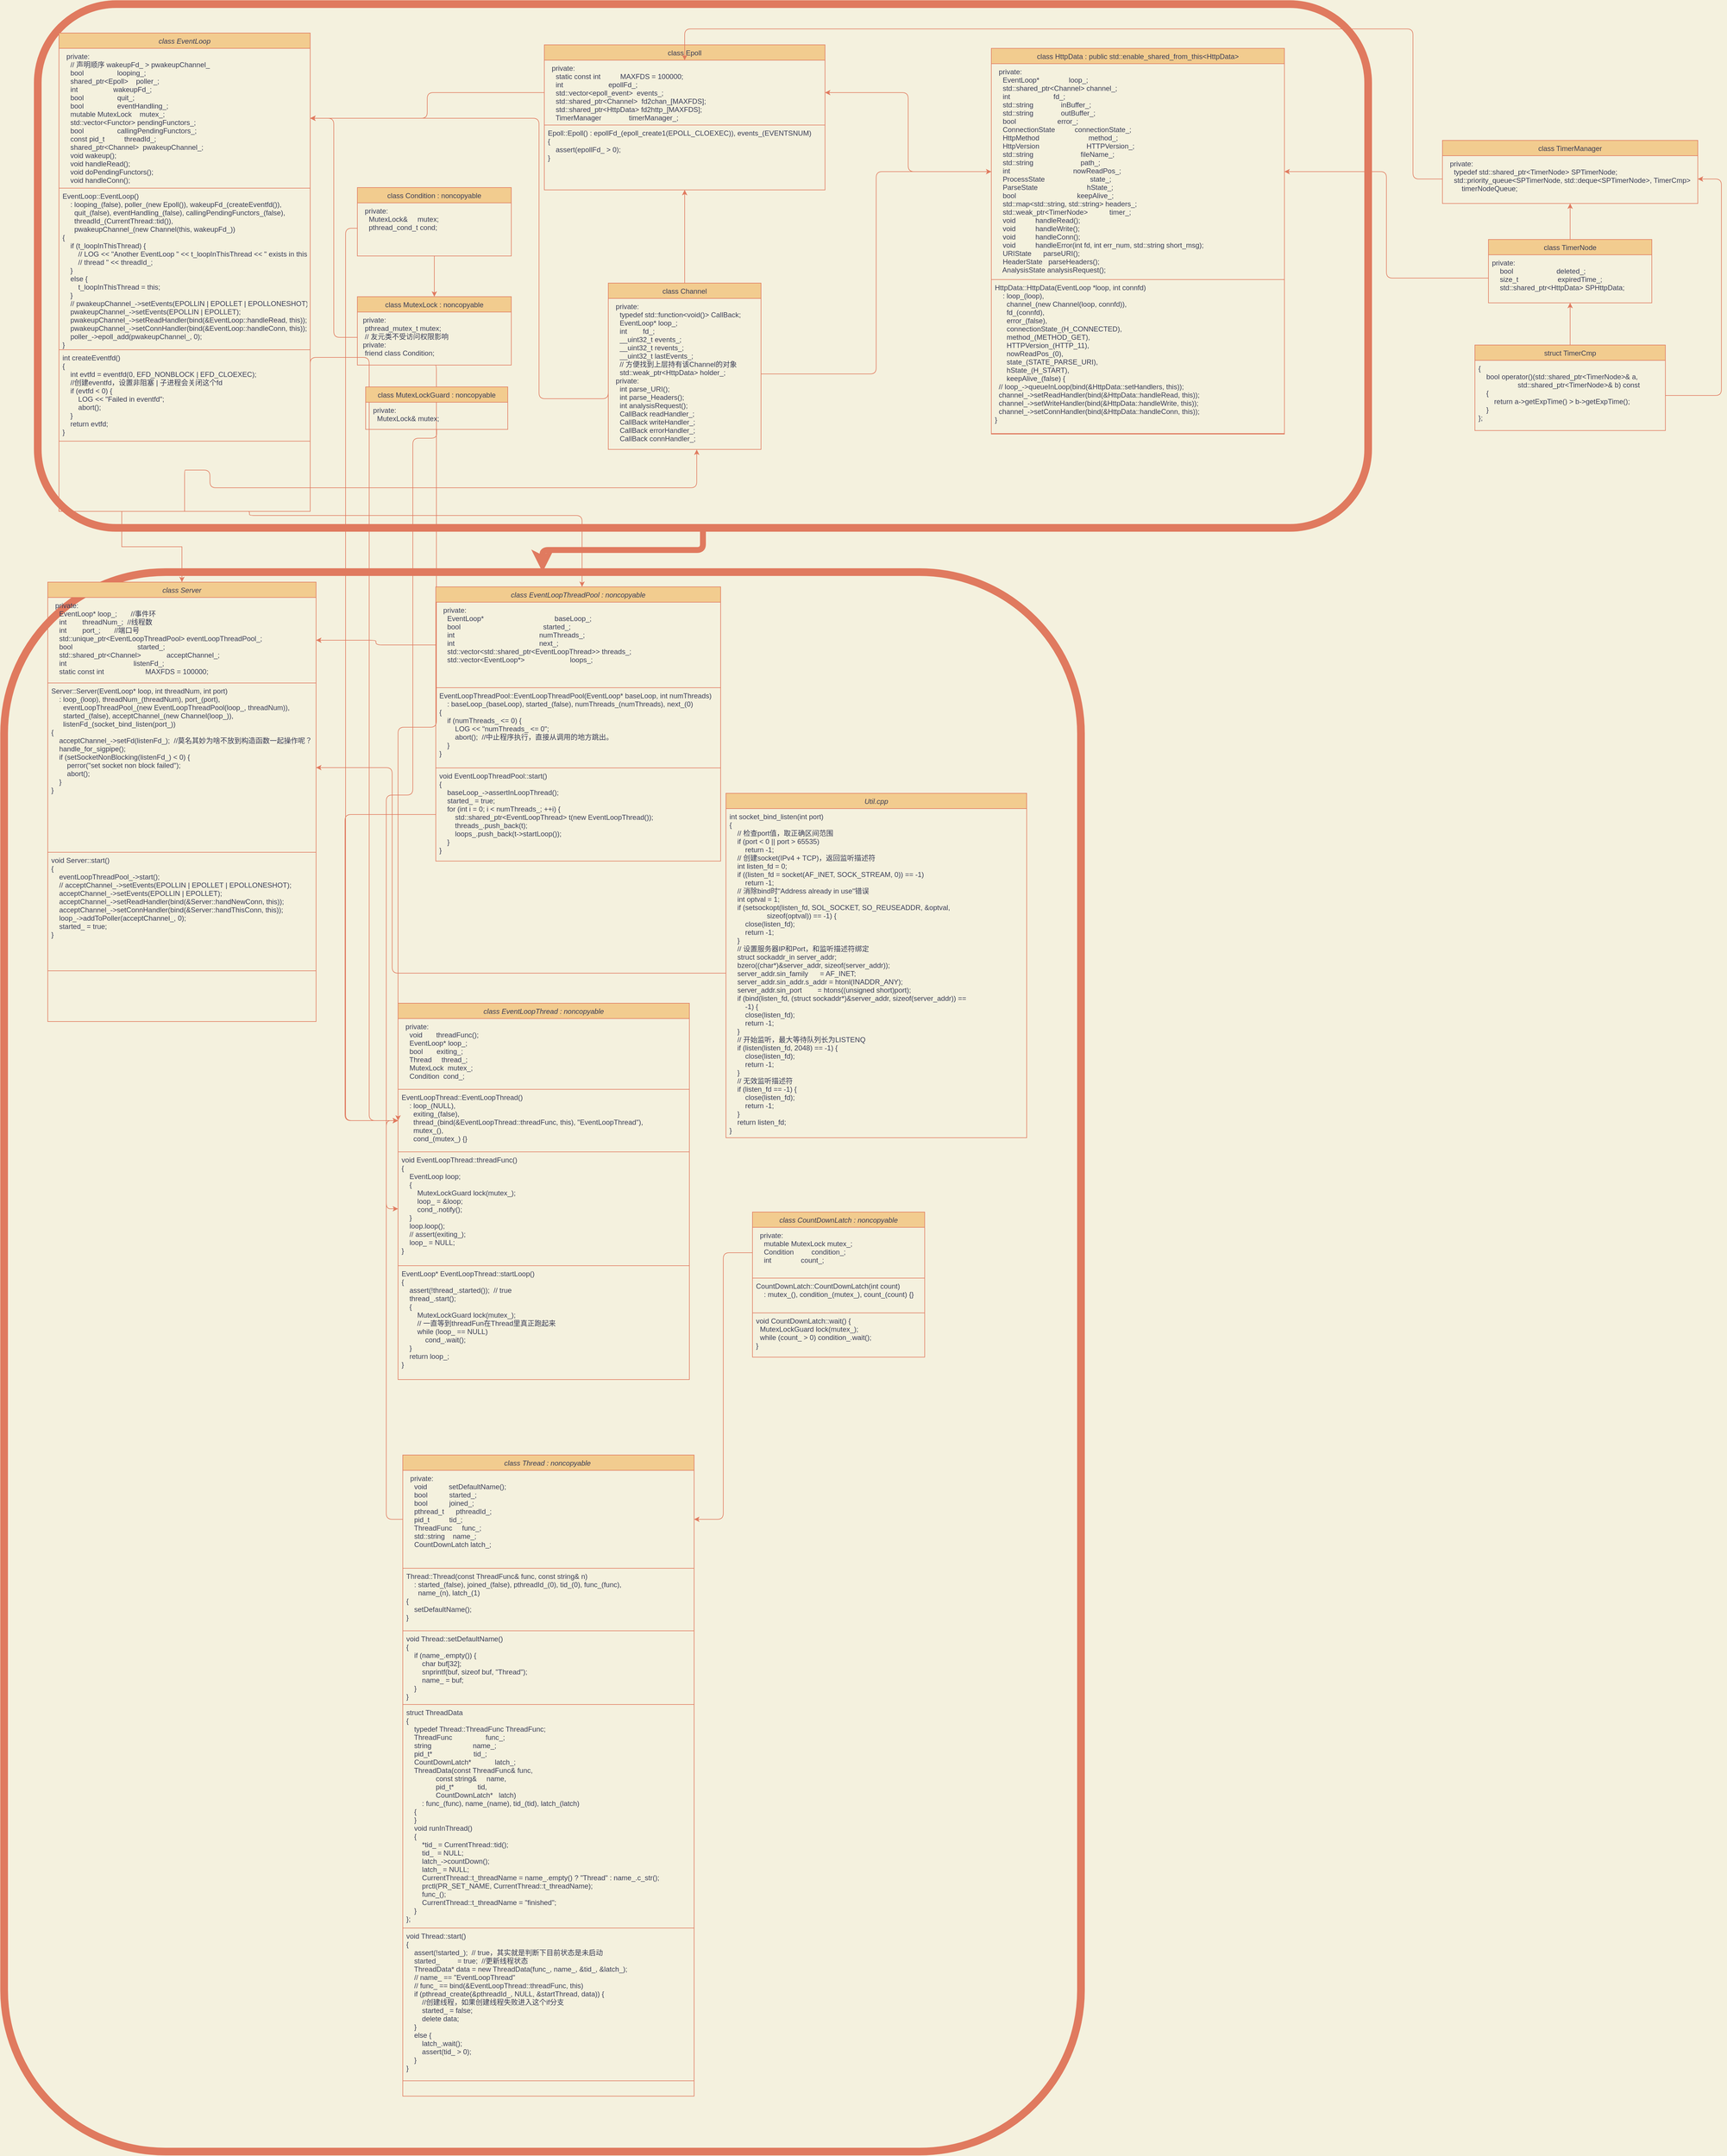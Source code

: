 <mxfile version="17.0.0" type="github">
  <diagram id="C5RBs43oDa-KdzZeNtuy" name="Page-1">
    <mxGraphModel dx="3182" dy="2191" grid="0" gridSize="10" guides="1" tooltips="1" connect="1" arrows="1" fold="1" page="1" pageScale="1" pageWidth="827" pageHeight="1169" background="#F4F1DE" math="0" shadow="0">
      <root>
        <mxCell id="WIyWlLk6GJQsqaUBKTNV-0" />
        <mxCell id="WIyWlLk6GJQsqaUBKTNV-1" parent="WIyWlLk6GJQsqaUBKTNV-0" />
        <mxCell id="KjH-scwqGW-Tt5N11Xai-14" value="" style="rounded=1;whiteSpace=wrap;html=1;sketch=0;fontColor=#393C56;strokeColor=#E07A5F;fillColor=none;strokeWidth=13;" vertex="1" parent="WIyWlLk6GJQsqaUBKTNV-1">
          <mxGeometry x="24" y="-49" width="2256" height="888" as="geometry" />
        </mxCell>
        <mxCell id="KjH-scwqGW-Tt5N11Xai-15" value="" style="rounded=1;whiteSpace=wrap;html=1;sketch=0;fontColor=#393C56;strokeColor=#E07A5F;fillColor=none;strokeWidth=13;" vertex="1" parent="WIyWlLk6GJQsqaUBKTNV-1">
          <mxGeometry x="-33" y="914" width="1826" height="2678" as="geometry" />
        </mxCell>
        <mxCell id="Uscz21SQ1si1RZ5pgYw--30" style="edgeStyle=orthogonalEdgeStyle;curved=0;rounded=1;sketch=0;jumpStyle=none;orthogonalLoop=1;jettySize=auto;html=1;exitX=0.5;exitY=1;exitDx=0;exitDy=0;entryX=0.579;entryY=1.001;entryDx=0;entryDy=0;entryPerimeter=0;fontColor=#393C56;endArrow=classic;endFill=1;sourcePerimeterSpacing=15;strokeColor=#E07A5F;fillColor=#F2CC8F;labelBackgroundColor=#F4F1DE;" parent="WIyWlLk6GJQsqaUBKTNV-1" source="zkfFHV4jXpPFQw0GAbJ--0" target="Uscz21SQ1si1RZ5pgYw--4" edge="1">
          <mxGeometry relative="1" as="geometry">
            <Array as="points">
              <mxPoint x="275" y="741" />
              <mxPoint x="316" y="741" />
              <mxPoint x="316" y="771" />
              <mxPoint x="1059" y="771" />
            </Array>
          </mxGeometry>
        </mxCell>
        <mxCell id="KjH-scwqGW-Tt5N11Xai-4" style="edgeStyle=orthogonalEdgeStyle;rounded=0;orthogonalLoop=1;jettySize=auto;html=1;exitX=0.25;exitY=1;exitDx=0;exitDy=0;labelBackgroundColor=#F4F1DE;strokeColor=#E07A5F;fontColor=#393C56;" edge="1" parent="WIyWlLk6GJQsqaUBKTNV-1" source="zkfFHV4jXpPFQw0GAbJ--0" target="KjH-scwqGW-Tt5N11Xai-0">
          <mxGeometry relative="1" as="geometry" />
        </mxCell>
        <mxCell id="KjH-scwqGW-Tt5N11Xai-8" style="edgeStyle=orthogonalEdgeStyle;curved=0;rounded=1;sketch=0;orthogonalLoop=1;jettySize=auto;html=1;exitX=0.75;exitY=1;exitDx=0;exitDy=0;fontColor=#393C56;strokeColor=#E07A5F;fillColor=#F2CC8F;labelBackgroundColor=#F4F1DE;" edge="1" parent="WIyWlLk6GJQsqaUBKTNV-1" source="zkfFHV4jXpPFQw0GAbJ--0" target="KjH-scwqGW-Tt5N11Xai-5">
          <mxGeometry relative="1" as="geometry">
            <Array as="points">
              <mxPoint x="383" y="818" />
              <mxPoint x="947" y="818" />
            </Array>
          </mxGeometry>
        </mxCell>
        <mxCell id="KjH-scwqGW-Tt5N11Xai-29" style="edgeStyle=orthogonalEdgeStyle;curved=0;rounded=1;sketch=0;orthogonalLoop=1;jettySize=auto;html=1;exitX=1;exitY=1;exitDx=0;exitDy=0;fontColor=#393C56;strokeColor=#E07A5F;strokeWidth=1;fillColor=#F2CC8F;labelBackgroundColor=#F4F1DE;" edge="1" parent="WIyWlLk6GJQsqaUBKTNV-1" source="zkfFHV4jXpPFQw0GAbJ--0" target="KjH-scwqGW-Tt5N11Xai-23">
          <mxGeometry relative="1" as="geometry">
            <Array as="points">
              <mxPoint x="586" y="550" />
              <mxPoint x="586" y="1844" />
            </Array>
          </mxGeometry>
        </mxCell>
        <mxCell id="zkfFHV4jXpPFQw0GAbJ--0" value="class EventLoop" style="swimlane;fontStyle=2;align=center;verticalAlign=top;childLayout=stackLayout;horizontal=1;startSize=26;horizontalStack=0;resizeParent=1;resizeLast=0;collapsible=1;marginBottom=0;rounded=0;shadow=0;strokeWidth=1;fillColor=#F2CC8F;strokeColor=#E07A5F;fontColor=#393C56;" parent="WIyWlLk6GJQsqaUBKTNV-1" vertex="1">
          <mxGeometry x="60" width="426" height="811" as="geometry">
            <mxRectangle x="230" y="140" width="160" height="26" as="alternateBounds" />
          </mxGeometry>
        </mxCell>
        <mxCell id="zkfFHV4jXpPFQw0GAbJ--1" value="  private:&#xa;    // 声明顺序 wakeupFd_ &gt; pwakeupChannel_&#xa;    bool                 looping_;&#xa;    shared_ptr&lt;Epoll&gt;    poller_;&#xa;    int                  wakeupFd_;&#xa;    bool                 quit_;&#xa;    bool                 eventHandling_;&#xa;    mutable MutexLock    mutex_;&#xa;    std::vector&lt;Functor&gt; pendingFunctors_;&#xa;    bool                 callingPendingFunctors_;&#xa;    const pid_t          threadId_;&#xa;    shared_ptr&lt;Channel&gt;  pwakeupChannel_;&#xa;    void wakeup();&#xa;    void handleRead();&#xa;    void doPendingFunctors();&#xa;    void handleConn();" style="text;align=left;verticalAlign=top;spacingLeft=4;spacingRight=4;overflow=hidden;rotatable=0;points=[[0,0.5],[1,0.5]];portConstraint=eastwest;fontColor=#393C56;strokeColor=none;" parent="zkfFHV4jXpPFQw0GAbJ--0" vertex="1">
          <mxGeometry y="26" width="426" height="237" as="geometry" />
        </mxCell>
        <mxCell id="Uscz21SQ1si1RZ5pgYw--31" value="EventLoop::EventLoop()&#xa;    : looping_(false), poller_(new Epoll()), wakeupFd_(createEventfd()),&#xa;      quit_(false), eventHandling_(false), callingPendingFunctors_(false),&#xa;      threadId_(CurrentThread::tid()),&#xa;      pwakeupChannel_(new Channel(this, wakeupFd_))&#xa;{&#xa;    if (t_loopInThisThread) {&#xa;        // LOG &lt;&lt; &quot;Another EventLoop &quot; &lt;&lt; t_loopInThisThread &lt;&lt; &quot; exists in this&#xa;        // thread &quot; &lt;&lt; threadId_;&#xa;    }&#xa;    else {&#xa;        t_loopInThisThread = this;&#xa;    }&#xa;    // pwakeupChannel_-&gt;setEvents(EPOLLIN | EPOLLET | EPOLLONESHOT);&#xa;    pwakeupChannel_-&gt;setEvents(EPOLLIN | EPOLLET);&#xa;    pwakeupChannel_-&gt;setReadHandler(bind(&amp;EventLoop::handleRead, this));&#xa;    pwakeupChannel_-&gt;setConnHandler(bind(&amp;EventLoop::handleConn, this));&#xa;    poller_-&gt;epoll_add(pwakeupChannel_, 0);&#xa;}" style="text;align=left;verticalAlign=top;spacingLeft=4;spacingRight=4;overflow=hidden;rotatable=0;points=[[0,0.5],[1,0.5]];portConstraint=eastwest;fontColor=#393C56;strokeColor=#E07A5F;" parent="zkfFHV4jXpPFQw0GAbJ--0" vertex="1">
          <mxGeometry y="263" width="426" height="274" as="geometry" />
        </mxCell>
        <mxCell id="KjH-scwqGW-Tt5N11Xai-55" value="int createEventfd()&#xa;{&#xa;    int evtfd = eventfd(0, EFD_NONBLOCK | EFD_CLOEXEC);&#xa;    //创建eventfd，设置非阻塞 | 子进程会关闭这个fd&#xa;    if (evtfd &lt; 0) {&#xa;        LOG &lt;&lt; &quot;Failed in eventfd&quot;;&#xa;        abort();&#xa;    }&#xa;    return evtfd;&#xa;}" style="text;align=left;verticalAlign=top;spacingLeft=4;spacingRight=4;overflow=hidden;rotatable=0;points=[[0,0.5],[1,0.5]];portConstraint=eastwest;fontColor=#393C56;strokeColor=#E07A5F;" vertex="1" parent="zkfFHV4jXpPFQw0GAbJ--0">
          <mxGeometry y="537" width="426" height="155" as="geometry" />
        </mxCell>
        <mxCell id="zkfFHV4jXpPFQw0GAbJ--17" value="class Epoll" style="swimlane;fontStyle=0;align=center;verticalAlign=top;childLayout=stackLayout;horizontal=1;startSize=26;horizontalStack=0;resizeParent=1;resizeLast=0;collapsible=1;marginBottom=0;rounded=0;shadow=0;strokeWidth=1;fillColor=#F2CC8F;strokeColor=#E07A5F;fontColor=#393C56;" parent="WIyWlLk6GJQsqaUBKTNV-1" vertex="1">
          <mxGeometry x="883" y="20" width="476" height="246" as="geometry">
            <mxRectangle x="550" y="140" width="160" height="26" as="alternateBounds" />
          </mxGeometry>
        </mxCell>
        <mxCell id="zkfFHV4jXpPFQw0GAbJ--25" value="  private:&#xa;    static const int          MAXFDS = 100000;&#xa;    int                       epollFd_;&#xa;    std::vector&lt;epoll_event&gt;  events_;&#xa;    std::shared_ptr&lt;Channel&gt;  fd2chan_[MAXFDS];&#xa;    std::shared_ptr&lt;HttpData&gt; fd2http_[MAXFDS];&#xa;    TimerManager              timerManager_;" style="text;align=left;verticalAlign=top;spacingLeft=4;spacingRight=4;overflow=hidden;rotatable=0;points=[[0,0.5],[1,0.5]];portConstraint=eastwest;fontColor=#393C56;" parent="zkfFHV4jXpPFQw0GAbJ--17" vertex="1">
          <mxGeometry y="26" width="476" height="110" as="geometry" />
        </mxCell>
        <mxCell id="Uscz21SQ1si1RZ5pgYw--32" value="Epoll::Epoll() : epollFd_(epoll_create1(EPOLL_CLOEXEC)), events_(EVENTSNUM)&#xa;{&#xa;    assert(epollFd_ &gt; 0);&#xa;}" style="text;align=left;verticalAlign=top;spacingLeft=4;spacingRight=4;overflow=hidden;rotatable=0;points=[[0,0.5],[1,0.5]];portConstraint=eastwest;fontColor=#393C56;strokeColor=#E07A5F;" parent="zkfFHV4jXpPFQw0GAbJ--17" vertex="1">
          <mxGeometry y="136" width="476" height="110" as="geometry" />
        </mxCell>
        <mxCell id="Uscz21SQ1si1RZ5pgYw--2" style="edgeStyle=orthogonalEdgeStyle;curved=0;rounded=1;sketch=0;orthogonalLoop=1;jettySize=auto;html=1;exitX=0;exitY=0.5;exitDx=0;exitDy=0;entryX=1;entryY=0.5;entryDx=0;entryDy=0;fontColor=#393C56;strokeColor=#E07A5F;fillColor=#F2CC8F;labelBackgroundColor=#F4F1DE;" parent="WIyWlLk6GJQsqaUBKTNV-1" source="zkfFHV4jXpPFQw0GAbJ--25" target="zkfFHV4jXpPFQw0GAbJ--1" edge="1">
          <mxGeometry relative="1" as="geometry" />
        </mxCell>
        <mxCell id="Uscz21SQ1si1RZ5pgYw--9" style="edgeStyle=orthogonalEdgeStyle;curved=0;rounded=1;sketch=0;orthogonalLoop=1;jettySize=auto;html=1;exitX=0.5;exitY=0;exitDx=0;exitDy=0;entryX=0.5;entryY=1;entryDx=0;entryDy=0;fontColor=#393C56;strokeColor=#E07A5F;fillColor=#F2CC8F;labelBackgroundColor=#F4F1DE;" parent="WIyWlLk6GJQsqaUBKTNV-1" source="Uscz21SQ1si1RZ5pgYw--3" target="zkfFHV4jXpPFQw0GAbJ--17" edge="1">
          <mxGeometry relative="1" as="geometry" />
        </mxCell>
        <mxCell id="Uscz21SQ1si1RZ5pgYw--3" value="class Channel" style="swimlane;fontStyle=0;align=center;verticalAlign=top;childLayout=stackLayout;horizontal=1;startSize=26;horizontalStack=0;resizeParent=1;resizeLast=0;collapsible=1;marginBottom=0;rounded=0;shadow=0;strokeWidth=1;fillColor=#F2CC8F;strokeColor=#E07A5F;fontColor=#393C56;" parent="WIyWlLk6GJQsqaUBKTNV-1" vertex="1">
          <mxGeometry x="991.5" y="424" width="259" height="282" as="geometry">
            <mxRectangle x="550" y="140" width="160" height="26" as="alternateBounds" />
          </mxGeometry>
        </mxCell>
        <mxCell id="Uscz21SQ1si1RZ5pgYw--4" value="  private:&#xa;    typedef std::function&lt;void()&gt; CallBack;&#xa;    EventLoop* loop_;&#xa;    int        fd_;&#xa;    __uint32_t events_;&#xa;    __uint32_t revents_;&#xa;    __uint32_t lastEvents_;&#xa;    // 方便找到上层持有该Channel的对象&#xa;    std::weak_ptr&lt;HttpData&gt; holder_;&#xa;  private:&#xa;    int parse_URI();&#xa;    int parse_Headers();&#xa;    int analysisRequest();&#xa;    CallBack readHandler_;&#xa;    CallBack writeHandler_;&#xa;    CallBack errorHandler_;&#xa;    CallBack connHandler_;" style="text;align=left;verticalAlign=top;spacingLeft=4;spacingRight=4;overflow=hidden;rotatable=0;points=[[0,0.5],[1,0.5]];portConstraint=eastwest;fontColor=#393C56;" parent="Uscz21SQ1si1RZ5pgYw--3" vertex="1">
          <mxGeometry y="26" width="259" height="256" as="geometry" />
        </mxCell>
        <mxCell id="Uscz21SQ1si1RZ5pgYw--5" style="edgeStyle=orthogonalEdgeStyle;curved=0;rounded=1;sketch=0;orthogonalLoop=1;jettySize=auto;html=1;exitX=0;exitY=0.5;exitDx=0;exitDy=0;entryX=1;entryY=0.5;entryDx=0;entryDy=0;fontColor=#393C56;strokeColor=#E07A5F;fillColor=#F2CC8F;labelBackgroundColor=#F4F1DE;" parent="WIyWlLk6GJQsqaUBKTNV-1" source="Uscz21SQ1si1RZ5pgYw--4" target="zkfFHV4jXpPFQw0GAbJ--1" edge="1">
          <mxGeometry relative="1" as="geometry">
            <Array as="points">
              <mxPoint x="874" y="620" />
              <mxPoint x="874" y="145" />
            </Array>
          </mxGeometry>
        </mxCell>
        <mxCell id="KjH-scwqGW-Tt5N11Xai-35" style="edgeStyle=orthogonalEdgeStyle;curved=0;rounded=1;sketch=0;orthogonalLoop=1;jettySize=auto;html=1;exitX=0.5;exitY=1;exitDx=0;exitDy=0;entryX=0;entryY=0.5;entryDx=0;entryDy=0;fontColor=#393C56;strokeColor=#E07A5F;strokeWidth=1;fillColor=#F2CC8F;labelBackgroundColor=#F4F1DE;" edge="1" parent="WIyWlLk6GJQsqaUBKTNV-1" source="Uscz21SQ1si1RZ5pgYw--6" target="KjH-scwqGW-Tt5N11Xai-23">
          <mxGeometry relative="1" as="geometry">
            <Array as="points">
              <mxPoint x="700" y="1177" />
              <mxPoint x="635" y="1177" />
            </Array>
          </mxGeometry>
        </mxCell>
        <mxCell id="Uscz21SQ1si1RZ5pgYw--6" value="class MutexLock : noncopyable" style="swimlane;fontStyle=0;align=center;verticalAlign=top;childLayout=stackLayout;horizontal=1;startSize=26;horizontalStack=0;resizeParent=1;resizeLast=0;collapsible=1;marginBottom=0;rounded=0;shadow=0;strokeWidth=1;fillColor=#F2CC8F;strokeColor=#E07A5F;fontColor=#393C56;" parent="WIyWlLk6GJQsqaUBKTNV-1" vertex="1">
          <mxGeometry x="566" y="447" width="261" height="116" as="geometry">
            <mxRectangle x="550" y="140" width="160" height="26" as="alternateBounds" />
          </mxGeometry>
        </mxCell>
        <mxCell id="Uscz21SQ1si1RZ5pgYw--7" value=" private:&#xa;  pthread_mutex_t mutex;&#xa;  // 友元类不受访问权限影响&#xa; private:&#xa;  friend class Condition;" style="text;align=left;verticalAlign=top;spacingLeft=4;spacingRight=4;overflow=hidden;rotatable=0;points=[[0,0.5],[1,0.5]];portConstraint=eastwest;fontColor=#393C56;" parent="Uscz21SQ1si1RZ5pgYw--6" vertex="1">
          <mxGeometry y="26" width="261" height="86" as="geometry" />
        </mxCell>
        <mxCell id="Uscz21SQ1si1RZ5pgYw--8" style="edgeStyle=orthogonalEdgeStyle;curved=0;rounded=1;sketch=0;orthogonalLoop=1;jettySize=auto;html=1;exitX=0;exitY=0.5;exitDx=0;exitDy=0;entryX=1;entryY=0.5;entryDx=0;entryDy=0;fontColor=#393C56;strokeColor=#E07A5F;fillColor=#F2CC8F;labelBackgroundColor=#F4F1DE;" parent="WIyWlLk6GJQsqaUBKTNV-1" source="Uscz21SQ1si1RZ5pgYw--7" target="zkfFHV4jXpPFQw0GAbJ--1" edge="1">
          <mxGeometry relative="1" as="geometry" />
        </mxCell>
        <mxCell id="Uscz21SQ1si1RZ5pgYw--10" value="class HttpData : public std::enable_shared_from_this&lt;HttpData&gt;" style="swimlane;fontStyle=0;align=center;verticalAlign=top;childLayout=stackLayout;horizontal=1;startSize=26;horizontalStack=0;resizeParent=1;resizeLast=0;collapsible=1;marginBottom=0;rounded=0;shadow=0;strokeWidth=1;fillColor=#F2CC8F;strokeColor=#E07A5F;fontColor=#393C56;" parent="WIyWlLk6GJQsqaUBKTNV-1" vertex="1">
          <mxGeometry x="1641" y="26" width="497" height="654" as="geometry">
            <mxRectangle x="550" y="140" width="160" height="26" as="alternateBounds" />
          </mxGeometry>
        </mxCell>
        <mxCell id="Uscz21SQ1si1RZ5pgYw--11" value="  private:&#xa;    EventLoop*               loop_;&#xa;    std::shared_ptr&lt;Channel&gt; channel_;&#xa;    int                      fd_;&#xa;    std::string              inBuffer_;&#xa;    std::string              outBuffer_;&#xa;    bool                     error_;&#xa;    ConnectionState          connectionState_;&#xa;    HttpMethod                         method_;&#xa;    HttpVersion                        HTTPVersion_;&#xa;    std::string                        fileName_;&#xa;    std::string                        path_;&#xa;    int                                nowReadPos_;&#xa;    ProcessState                       state_;&#xa;    ParseState                         hState_;&#xa;    bool                               keepAlive_;&#xa;    std::map&lt;std::string, std::string&gt; headers_;&#xa;    std::weak_ptr&lt;TimerNode&gt;           timer_;&#xa;    void          handleRead();&#xa;    void          handleWrite();&#xa;    void          handleConn();&#xa;    void          handleError(int fd, int err_num, std::string short_msg);&#xa;    URIState      parseURI();&#xa;    HeaderState   parseHeaders();&#xa;    AnalysisState analysisRequest();" style="text;align=left;verticalAlign=top;spacingLeft=4;spacingRight=4;overflow=hidden;rotatable=0;points=[[0,0.5],[1,0.5]];portConstraint=eastwest;fontColor=#393C56;" parent="Uscz21SQ1si1RZ5pgYw--10" vertex="1">
          <mxGeometry y="26" width="497" height="366" as="geometry" />
        </mxCell>
        <mxCell id="KjH-scwqGW-Tt5N11Xai-54" value="HttpData::HttpData(EventLoop *loop, int connfd)&#xa;    : loop_(loop),&#xa;      channel_(new Channel(loop, connfd)),&#xa;      fd_(connfd),&#xa;      error_(false),&#xa;      connectionState_(H_CONNECTED),&#xa;      method_(METHOD_GET),&#xa;      HTTPVersion_(HTTP_11),&#xa;      nowReadPos_(0),&#xa;      state_(STATE_PARSE_URI),&#xa;      hState_(H_START),&#xa;      keepAlive_(false) {&#xa;  // loop_-&gt;queueInLoop(bind(&amp;HttpData::setHandlers, this));&#xa;  channel_-&gt;setReadHandler(bind(&amp;HttpData::handleRead, this));&#xa;  channel_-&gt;setWriteHandler(bind(&amp;HttpData::handleWrite, this));&#xa;  channel_-&gt;setConnHandler(bind(&amp;HttpData::handleConn, this));&#xa;}" style="text;align=left;verticalAlign=top;spacingLeft=4;spacingRight=4;overflow=hidden;rotatable=0;points=[[0,0.5],[1,0.5]];portConstraint=eastwest;fontColor=#393C56;strokeColor=#E07A5F;" vertex="1" parent="Uscz21SQ1si1RZ5pgYw--10">
          <mxGeometry y="392" width="497" height="261" as="geometry" />
        </mxCell>
        <mxCell id="Uscz21SQ1si1RZ5pgYw--12" style="edgeStyle=orthogonalEdgeStyle;curved=0;rounded=1;sketch=0;orthogonalLoop=1;jettySize=auto;html=1;exitX=0;exitY=0.5;exitDx=0;exitDy=0;entryX=1;entryY=0.5;entryDx=0;entryDy=0;fontColor=#393C56;strokeColor=#E07A5F;fillColor=#F2CC8F;labelBackgroundColor=#F4F1DE;" parent="WIyWlLk6GJQsqaUBKTNV-1" source="Uscz21SQ1si1RZ5pgYw--11" target="zkfFHV4jXpPFQw0GAbJ--25" edge="1">
          <mxGeometry relative="1" as="geometry" />
        </mxCell>
        <mxCell id="Uscz21SQ1si1RZ5pgYw--13" value="class TimerManager" style="swimlane;fontStyle=0;align=center;verticalAlign=top;childLayout=stackLayout;horizontal=1;startSize=26;horizontalStack=0;resizeParent=1;resizeLast=0;collapsible=1;marginBottom=0;rounded=0;shadow=0;strokeWidth=1;fillColor=#F2CC8F;strokeColor=#E07A5F;fontColor=#393C56;" parent="WIyWlLk6GJQsqaUBKTNV-1" vertex="1">
          <mxGeometry x="2406" y="182" width="433" height="107" as="geometry">
            <mxRectangle x="550" y="140" width="160" height="26" as="alternateBounds" />
          </mxGeometry>
        </mxCell>
        <mxCell id="Uscz21SQ1si1RZ5pgYw--14" value="  private:&#xa;    typedef std::shared_ptr&lt;TimerNode&gt; SPTimerNode;&#xa;    std::priority_queue&lt;SPTimerNode, std::deque&lt;SPTimerNode&gt;, TimerCmp&gt;&#xa;        timerNodeQueue;" style="text;align=left;verticalAlign=top;spacingLeft=4;spacingRight=4;overflow=hidden;rotatable=0;points=[[0,0.5],[1,0.5]];portConstraint=eastwest;fontColor=#393C56;" parent="Uscz21SQ1si1RZ5pgYw--13" vertex="1">
          <mxGeometry y="26" width="433" height="79" as="geometry" />
        </mxCell>
        <mxCell id="Uscz21SQ1si1RZ5pgYw--15" style="edgeStyle=orthogonalEdgeStyle;curved=0;rounded=1;sketch=0;orthogonalLoop=1;jettySize=auto;html=1;exitX=0;exitY=0.5;exitDx=0;exitDy=0;fontColor=#393C56;strokeColor=#E07A5F;fillColor=#F2CC8F;labelBackgroundColor=#F4F1DE;" parent="WIyWlLk6GJQsqaUBKTNV-1" source="Uscz21SQ1si1RZ5pgYw--14" target="zkfFHV4jXpPFQw0GAbJ--25" edge="1">
          <mxGeometry relative="1" as="geometry">
            <Array as="points">
              <mxPoint x="2356" y="247" />
              <mxPoint x="2356" y="-7" />
              <mxPoint x="1121" y="-7" />
            </Array>
          </mxGeometry>
        </mxCell>
        <mxCell id="KjH-scwqGW-Tt5N11Xai-56" style="edgeStyle=orthogonalEdgeStyle;curved=0;rounded=1;sketch=0;orthogonalLoop=1;jettySize=auto;html=1;exitX=0.5;exitY=0;exitDx=0;exitDy=0;entryX=0.5;entryY=1;entryDx=0;entryDy=0;fontColor=#393C56;strokeColor=#E07A5F;fillColor=#F2CC8F;" edge="1" parent="WIyWlLk6GJQsqaUBKTNV-1" source="Uscz21SQ1si1RZ5pgYw--16" target="Uscz21SQ1si1RZ5pgYw--13">
          <mxGeometry relative="1" as="geometry" />
        </mxCell>
        <mxCell id="Uscz21SQ1si1RZ5pgYw--16" value="class TimerNode" style="swimlane;fontStyle=0;align=center;verticalAlign=top;childLayout=stackLayout;horizontal=1;startSize=26;horizontalStack=0;resizeParent=1;resizeLast=0;collapsible=1;marginBottom=0;rounded=0;shadow=0;strokeWidth=1;fillColor=#F2CC8F;strokeColor=#E07A5F;fontColor=#393C56;" parent="WIyWlLk6GJQsqaUBKTNV-1" vertex="1">
          <mxGeometry x="2484" y="350" width="277" height="107.5" as="geometry">
            <mxRectangle x="550" y="140" width="160" height="26" as="alternateBounds" />
          </mxGeometry>
        </mxCell>
        <mxCell id="Uscz21SQ1si1RZ5pgYw--17" value="private:&#xa;    bool                      deleted_;&#xa;    size_t                    expiredTime_;&#xa;    std::shared_ptr&lt;HttpData&gt; SPHttpData;" style="text;align=left;verticalAlign=top;spacingLeft=4;spacingRight=4;overflow=hidden;rotatable=0;points=[[0,0.5],[1,0.5]];portConstraint=eastwest;fontColor=#393C56;" parent="Uscz21SQ1si1RZ5pgYw--16" vertex="1">
          <mxGeometry y="26" width="277" height="79" as="geometry" />
        </mxCell>
        <mxCell id="KjH-scwqGW-Tt5N11Xai-59" style="edgeStyle=orthogonalEdgeStyle;curved=0;rounded=1;sketch=0;orthogonalLoop=1;jettySize=auto;html=1;exitX=0.5;exitY=0;exitDx=0;exitDy=0;entryX=0.5;entryY=1;entryDx=0;entryDy=0;fontColor=#393C56;strokeColor=#E07A5F;fillColor=#F2CC8F;" edge="1" parent="WIyWlLk6GJQsqaUBKTNV-1" source="Uscz21SQ1si1RZ5pgYw--21" target="Uscz21SQ1si1RZ5pgYw--16">
          <mxGeometry relative="1" as="geometry" />
        </mxCell>
        <mxCell id="Uscz21SQ1si1RZ5pgYw--21" value="struct TimerCmp" style="swimlane;fontStyle=0;align=center;verticalAlign=top;childLayout=stackLayout;horizontal=1;startSize=26;horizontalStack=0;resizeParent=1;resizeLast=0;collapsible=1;marginBottom=0;rounded=0;shadow=0;strokeWidth=1;fillColor=#F2CC8F;strokeColor=#E07A5F;fontColor=#393C56;" parent="WIyWlLk6GJQsqaUBKTNV-1" vertex="1">
          <mxGeometry x="2461" y="529" width="323" height="145" as="geometry">
            <mxRectangle x="550" y="140" width="160" height="26" as="alternateBounds" />
          </mxGeometry>
        </mxCell>
        <mxCell id="Uscz21SQ1si1RZ5pgYw--22" value="{&#xa;    bool operator()(std::shared_ptr&lt;TimerNode&gt;&amp; a,&#xa;                    std::shared_ptr&lt;TimerNode&gt;&amp; b) const&#xa;    {&#xa;        return a-&gt;getExpTime() &gt; b-&gt;getExpTime();&#xa;    }&#xa;};" style="text;align=left;verticalAlign=top;spacingLeft=4;spacingRight=4;overflow=hidden;rotatable=0;points=[[0,0.5],[1,0.5]];portConstraint=eastwest;fontColor=#393C56;" parent="Uscz21SQ1si1RZ5pgYw--21" vertex="1">
          <mxGeometry y="26" width="323" height="119" as="geometry" />
        </mxCell>
        <mxCell id="Uscz21SQ1si1RZ5pgYw--27" style="edgeStyle=orthogonalEdgeStyle;curved=0;rounded=1;sketch=0;jumpStyle=none;orthogonalLoop=1;jettySize=auto;html=1;exitX=1;exitY=0.5;exitDx=0;exitDy=0;fontColor=#393C56;endArrow=classic;endFill=1;sourcePerimeterSpacing=15;strokeColor=#E07A5F;fillColor=#F2CC8F;labelBackgroundColor=#F4F1DE;" parent="WIyWlLk6GJQsqaUBKTNV-1" source="Uscz21SQ1si1RZ5pgYw--4" target="Uscz21SQ1si1RZ5pgYw--11" edge="1">
          <mxGeometry relative="1" as="geometry" />
        </mxCell>
        <mxCell id="KjH-scwqGW-Tt5N11Xai-0" value="class Server" style="swimlane;fontStyle=2;align=center;verticalAlign=top;childLayout=stackLayout;horizontal=1;startSize=26;horizontalStack=0;resizeParent=1;resizeLast=0;collapsible=1;marginBottom=0;rounded=0;shadow=0;strokeWidth=1;fillColor=#F2CC8F;strokeColor=#E07A5F;fontColor=#393C56;" vertex="1" parent="WIyWlLk6GJQsqaUBKTNV-1">
          <mxGeometry x="41" y="931" width="455" height="745" as="geometry">
            <mxRectangle x="230" y="140" width="160" height="26" as="alternateBounds" />
          </mxGeometry>
        </mxCell>
        <mxCell id="KjH-scwqGW-Tt5N11Xai-1" value="  private:&#xa;    EventLoop* loop_;       //事件环&#xa;    int        threadNum_;  //线程数&#xa;    int        port_;       //端口号&#xa;    std::unique_ptr&lt;EventLoopThreadPool&gt; eventLoopThreadPool_;&#xa;    bool                                 started_;&#xa;    std::shared_ptr&lt;Channel&gt;             acceptChannel_;&#xa;    int                                  listenFd_;&#xa;    static const int                     MAXFDS = 100000;" style="text;align=left;verticalAlign=top;spacingLeft=4;spacingRight=4;overflow=hidden;rotatable=0;points=[[0,0.5],[1,0.5]];portConstraint=eastwest;fontColor=#393C56;strokeColor=none;" vertex="1" parent="KjH-scwqGW-Tt5N11Xai-0">
          <mxGeometry y="26" width="455" height="145" as="geometry" />
        </mxCell>
        <mxCell id="KjH-scwqGW-Tt5N11Xai-2" value="Server::Server(EventLoop* loop, int threadNum, int port)&#xa;    : loop_(loop), threadNum_(threadNum), port_(port),&#xa;      eventLoopThreadPool_(new EventLoopThreadPool(loop_, threadNum)),&#xa;      started_(false), acceptChannel_(new Channel(loop_)),&#xa;      listenFd_(socket_bind_listen(port_))&#xa;{&#xa;    acceptChannel_-&gt;setFd(listenFd_);  //莫名其妙为啥不放到构造函数一起操作呢？&#xa;    handle_for_sigpipe();&#xa;    if (setSocketNonBlocking(listenFd_) &lt; 0) {&#xa;        perror(&quot;set socket non block failed&quot;);&#xa;        abort();&#xa;    }&#xa;}" style="text;align=left;verticalAlign=top;spacingLeft=4;spacingRight=4;overflow=hidden;rotatable=0;points=[[0,0.5],[1,0.5]];portConstraint=eastwest;fontColor=#393C56;strokeColor=#E07A5F;" vertex="1" parent="KjH-scwqGW-Tt5N11Xai-0">
          <mxGeometry y="171" width="455" height="287" as="geometry" />
        </mxCell>
        <mxCell id="KjH-scwqGW-Tt5N11Xai-17" value="void Server::start()&#xa;{&#xa;    eventLoopThreadPool_-&gt;start();&#xa;    // acceptChannel_-&gt;setEvents(EPOLLIN | EPOLLET | EPOLLONESHOT);&#xa;    acceptChannel_-&gt;setEvents(EPOLLIN | EPOLLET);&#xa;    acceptChannel_-&gt;setReadHandler(bind(&amp;Server::handNewConn, this));&#xa;    acceptChannel_-&gt;setConnHandler(bind(&amp;Server::handThisConn, this));&#xa;    loop_-&gt;addToPoller(acceptChannel_, 0);&#xa;    started_ = true;&#xa;}" style="text;align=left;verticalAlign=top;spacingLeft=4;spacingRight=4;overflow=hidden;rotatable=0;points=[[0,0.5],[1,0.5]];portConstraint=eastwest;fontColor=#393C56;strokeColor=#E07A5F;" vertex="1" parent="KjH-scwqGW-Tt5N11Xai-0">
          <mxGeometry y="458" width="455" height="201" as="geometry" />
        </mxCell>
        <mxCell id="KjH-scwqGW-Tt5N11Xai-5" value="class EventLoopThreadPool : noncopyable" style="swimlane;fontStyle=2;align=center;verticalAlign=top;childLayout=stackLayout;horizontal=1;startSize=26;horizontalStack=0;resizeParent=1;resizeLast=0;collapsible=1;marginBottom=0;rounded=0;shadow=0;strokeWidth=1;fillColor=#F2CC8F;strokeColor=#E07A5F;fontColor=#393C56;" vertex="1" parent="WIyWlLk6GJQsqaUBKTNV-1">
          <mxGeometry x="699" y="939" width="483" height="465" as="geometry">
            <mxRectangle x="230" y="140" width="160" height="26" as="alternateBounds" />
          </mxGeometry>
        </mxCell>
        <mxCell id="KjH-scwqGW-Tt5N11Xai-6" value="  private:&#xa;    EventLoop*                                    baseLoop_;&#xa;    bool                                          started_;&#xa;    int                                           numThreads_;&#xa;    int                                           next_;&#xa;    std::vector&lt;std::shared_ptr&lt;EventLoopThread&gt;&gt; threads_;&#xa;    std::vector&lt;EventLoop*&gt;                       loops_;" style="text;align=left;verticalAlign=top;spacingLeft=4;spacingRight=4;overflow=hidden;rotatable=0;points=[[0,0.5],[1,0.5]];portConstraint=eastwest;fontColor=#393C56;strokeColor=none;" vertex="1" parent="KjH-scwqGW-Tt5N11Xai-5">
          <mxGeometry y="26" width="483" height="145" as="geometry" />
        </mxCell>
        <mxCell id="KjH-scwqGW-Tt5N11Xai-7" value="EventLoopThreadPool::EventLoopThreadPool(EventLoop* baseLoop, int numThreads)&#xa;    : baseLoop_(baseLoop), started_(false), numThreads_(numThreads), next_(0)&#xa;{&#xa;    if (numThreads_ &lt;= 0) {&#xa;        LOG &lt;&lt; &quot;numThreads_ &lt;= 0&quot;;&#xa;        abort();  //中止程序执行，直接从调用的地方跳出。&#xa;    }&#xa;}" style="text;align=left;verticalAlign=top;spacingLeft=4;spacingRight=4;overflow=hidden;rotatable=0;points=[[0,0.5],[1,0.5]];portConstraint=eastwest;fontColor=#393C56;strokeColor=#E07A5F;" vertex="1" parent="KjH-scwqGW-Tt5N11Xai-5">
          <mxGeometry y="171" width="483" height="136" as="geometry" />
        </mxCell>
        <mxCell id="KjH-scwqGW-Tt5N11Xai-18" value="void EventLoopThreadPool::start()&#xa;{&#xa;    baseLoop_-&gt;assertInLoopThread();&#xa;    started_ = true;&#xa;    for (int i = 0; i &lt; numThreads_; ++i) {&#xa;        std::shared_ptr&lt;EventLoopThread&gt; t(new EventLoopThread());&#xa;        threads_.push_back(t);&#xa;        loops_.push_back(t-&gt;startLoop());&#xa;    }&#xa;}" style="text;align=left;verticalAlign=top;spacingLeft=4;spacingRight=4;overflow=hidden;rotatable=0;points=[[0,0.5],[1,0.5]];portConstraint=eastwest;fontColor=#393C56;strokeColor=#E07A5F;" vertex="1" parent="KjH-scwqGW-Tt5N11Xai-5">
          <mxGeometry y="307" width="483" height="158" as="geometry" />
        </mxCell>
        <mxCell id="KjH-scwqGW-Tt5N11Xai-9" style="edgeStyle=orthogonalEdgeStyle;curved=0;rounded=1;sketch=0;orthogonalLoop=1;jettySize=auto;html=1;exitX=0;exitY=0.5;exitDx=0;exitDy=0;entryX=1;entryY=0.5;entryDx=0;entryDy=0;fontColor=#393C56;strokeColor=#E07A5F;fillColor=#F2CC8F;labelBackgroundColor=#F4F1DE;" edge="1" parent="WIyWlLk6GJQsqaUBKTNV-1" source="KjH-scwqGW-Tt5N11Xai-6" target="KjH-scwqGW-Tt5N11Xai-1">
          <mxGeometry relative="1" as="geometry" />
        </mxCell>
        <mxCell id="KjH-scwqGW-Tt5N11Xai-10" value="Util.cpp" style="swimlane;fontStyle=2;align=center;verticalAlign=top;childLayout=stackLayout;horizontal=1;startSize=26;horizontalStack=0;resizeParent=1;resizeLast=0;collapsible=1;marginBottom=0;rounded=0;shadow=0;strokeWidth=1;fillColor=#F2CC8F;strokeColor=#E07A5F;fontColor=#393C56;" vertex="1" parent="WIyWlLk6GJQsqaUBKTNV-1">
          <mxGeometry x="1191" y="1289" width="510" height="584" as="geometry">
            <mxRectangle x="230" y="140" width="160" height="26" as="alternateBounds" />
          </mxGeometry>
        </mxCell>
        <mxCell id="KjH-scwqGW-Tt5N11Xai-11" value="int socket_bind_listen(int port)&#xa;{&#xa;    // 检查port值，取正确区间范围&#xa;    if (port &lt; 0 || port &gt; 65535)&#xa;        return -1;&#xa;    // 创建socket(IPv4 + TCP)，返回监听描述符&#xa;    int listen_fd = 0;&#xa;    if ((listen_fd = socket(AF_INET, SOCK_STREAM, 0)) == -1)&#xa;        return -1;&#xa;    // 消除bind时&quot;Address already in use&quot;错误&#xa;    int optval = 1;&#xa;    if (setsockopt(listen_fd, SOL_SOCKET, SO_REUSEADDR, &amp;optval,&#xa;                   sizeof(optval)) == -1) {&#xa;        close(listen_fd);&#xa;        return -1;&#xa;    }&#xa;    // 设置服务器IP和Port，和监听描述符绑定&#xa;    struct sockaddr_in server_addr;&#xa;    bzero((char*)&amp;server_addr, sizeof(server_addr));&#xa;    server_addr.sin_family      = AF_INET;&#xa;    server_addr.sin_addr.s_addr = htonl(INADDR_ANY);&#xa;    server_addr.sin_port        = htons((unsigned short)port);&#xa;    if (bind(listen_fd, (struct sockaddr*)&amp;server_addr, sizeof(server_addr)) ==&#xa;        -1) {&#xa;        close(listen_fd);&#xa;        return -1;&#xa;    }&#xa;    // 开始监听，最大等待队列长为LISTENQ&#xa;    if (listen(listen_fd, 2048) == -1) {&#xa;        close(listen_fd);&#xa;        return -1;&#xa;    }&#xa;    // 无效监听描述符&#xa;    if (listen_fd == -1) {&#xa;        close(listen_fd);&#xa;        return -1;&#xa;    }&#xa;    return listen_fd;&#xa;}" style="text;align=left;verticalAlign=top;spacingLeft=4;spacingRight=4;overflow=hidden;rotatable=0;points=[[0,0.5],[1,0.5]];portConstraint=eastwest;fontColor=#393C56;strokeColor=none;" vertex="1" parent="KjH-scwqGW-Tt5N11Xai-10">
          <mxGeometry y="26" width="510" height="558" as="geometry" />
        </mxCell>
        <mxCell id="KjH-scwqGW-Tt5N11Xai-16" style="edgeStyle=orthogonalEdgeStyle;curved=0;rounded=1;sketch=0;orthogonalLoop=1;jettySize=auto;html=1;exitX=0.5;exitY=1;exitDx=0;exitDy=0;entryX=0.5;entryY=0;entryDx=0;entryDy=0;fontColor=#393C56;strokeColor=#E07A5F;fillColor=#F2CC8F;strokeWidth=10;labelBackgroundColor=#F4F1DE;" edge="1" parent="WIyWlLk6GJQsqaUBKTNV-1" source="KjH-scwqGW-Tt5N11Xai-14" target="KjH-scwqGW-Tt5N11Xai-15">
          <mxGeometry relative="1" as="geometry" />
        </mxCell>
        <mxCell id="KjH-scwqGW-Tt5N11Xai-20" style="edgeStyle=orthogonalEdgeStyle;curved=0;rounded=1;sketch=0;orthogonalLoop=1;jettySize=auto;html=1;exitX=0;exitY=0.5;exitDx=0;exitDy=0;entryX=1;entryY=0.5;entryDx=0;entryDy=0;fontColor=#393C56;strokeColor=#E07A5F;strokeWidth=1;fillColor=#F2CC8F;labelBackgroundColor=#F4F1DE;" edge="1" parent="WIyWlLk6GJQsqaUBKTNV-1" source="KjH-scwqGW-Tt5N11Xai-11" target="KjH-scwqGW-Tt5N11Xai-2">
          <mxGeometry relative="1" as="geometry">
            <Array as="points">
              <mxPoint x="625" y="1594" />
              <mxPoint x="625" y="1246" />
            </Array>
          </mxGeometry>
        </mxCell>
        <mxCell id="KjH-scwqGW-Tt5N11Xai-21" value="class EventLoopThread : noncopyable" style="swimlane;fontStyle=2;align=center;verticalAlign=top;childLayout=stackLayout;horizontal=1;startSize=26;horizontalStack=0;resizeParent=1;resizeLast=0;collapsible=1;marginBottom=0;rounded=0;shadow=0;strokeWidth=1;fillColor=#F2CC8F;strokeColor=#E07A5F;fontColor=#393C56;" vertex="1" parent="WIyWlLk6GJQsqaUBKTNV-1">
          <mxGeometry x="635" y="1645" width="494" height="638" as="geometry">
            <mxRectangle x="230" y="140" width="160" height="26" as="alternateBounds" />
          </mxGeometry>
        </mxCell>
        <mxCell id="KjH-scwqGW-Tt5N11Xai-22" value="  private:&#xa;    void       threadFunc();&#xa;    EventLoop* loop_;&#xa;    bool       exiting_;&#xa;    Thread     thread_;&#xa;    MutexLock  mutex_;&#xa;    Condition  cond_;" style="text;align=left;verticalAlign=top;spacingLeft=4;spacingRight=4;overflow=hidden;rotatable=0;points=[[0,0.5],[1,0.5]];portConstraint=eastwest;fontColor=#393C56;strokeColor=none;" vertex="1" parent="KjH-scwqGW-Tt5N11Xai-21">
          <mxGeometry y="26" width="494" height="120" as="geometry" />
        </mxCell>
        <mxCell id="KjH-scwqGW-Tt5N11Xai-23" value="EventLoopThread::EventLoopThread()&#xa;    : loop_(NULL),&#xa;      exiting_(false),&#xa;      thread_(bind(&amp;EventLoopThread::threadFunc, this), &quot;EventLoopThread&quot;),&#xa;      mutex_(),&#xa;      cond_(mutex_) {}" style="text;align=left;verticalAlign=top;spacingLeft=4;spacingRight=4;overflow=hidden;rotatable=0;points=[[0,0.5],[1,0.5]];portConstraint=eastwest;fontColor=#393C56;strokeColor=#E07A5F;" vertex="1" parent="KjH-scwqGW-Tt5N11Xai-21">
          <mxGeometry y="146" width="494" height="106" as="geometry" />
        </mxCell>
        <mxCell id="KjH-scwqGW-Tt5N11Xai-46" value="void EventLoopThread::threadFunc()&#xa;{&#xa;    EventLoop loop;&#xa;    {&#xa;        MutexLockGuard lock(mutex_);&#xa;        loop_ = &amp;loop;&#xa;        cond_.notify();&#xa;    }&#xa;    loop.loop();&#xa;    // assert(exiting_);&#xa;    loop_ = NULL;&#xa;}" style="text;align=left;verticalAlign=top;spacingLeft=4;spacingRight=4;overflow=hidden;rotatable=0;points=[[0,0.5],[1,0.5]];portConstraint=eastwest;fontColor=#393C56;strokeColor=#E07A5F;" vertex="1" parent="KjH-scwqGW-Tt5N11Xai-21">
          <mxGeometry y="252" width="494" height="193" as="geometry" />
        </mxCell>
        <mxCell id="KjH-scwqGW-Tt5N11Xai-52" value="EventLoop* EventLoopThread::startLoop()&#xa;{&#xa;    assert(!thread_.started());  // true&#xa;    thread_.start();&#xa;    {&#xa;        MutexLockGuard lock(mutex_);&#xa;        // 一直等到threadFun在Thread里真正跑起来&#xa;        while (loop_ == NULL)&#xa;            cond_.wait();&#xa;    }&#xa;    return loop_;&#xa;}" style="text;align=left;verticalAlign=top;spacingLeft=4;spacingRight=4;overflow=hidden;rotatable=0;points=[[0,0.5],[1,0.5]];portConstraint=eastwest;fontColor=#393C56;strokeColor=#E07A5F;" vertex="1" parent="KjH-scwqGW-Tt5N11Xai-21">
          <mxGeometry y="445" width="494" height="193" as="geometry" />
        </mxCell>
        <mxCell id="KjH-scwqGW-Tt5N11Xai-28" style="edgeStyle=orthogonalEdgeStyle;curved=0;rounded=1;sketch=0;orthogonalLoop=1;jettySize=auto;html=1;exitX=0;exitY=0.5;exitDx=0;exitDy=0;entryX=0;entryY=0.5;entryDx=0;entryDy=0;fontColor=#393C56;strokeColor=#E07A5F;strokeWidth=1;fillColor=#F2CC8F;labelBackgroundColor=#F4F1DE;" edge="1" parent="WIyWlLk6GJQsqaUBKTNV-1" source="KjH-scwqGW-Tt5N11Xai-18" target="KjH-scwqGW-Tt5N11Xai-23">
          <mxGeometry relative="1" as="geometry">
            <Array as="points">
              <mxPoint x="545" y="1325" />
              <mxPoint x="545" y="1844" />
            </Array>
          </mxGeometry>
        </mxCell>
        <mxCell id="KjH-scwqGW-Tt5N11Xai-34" style="edgeStyle=orthogonalEdgeStyle;curved=0;rounded=1;sketch=0;orthogonalLoop=1;jettySize=auto;html=1;exitX=0.5;exitY=1;exitDx=0;exitDy=0;fontColor=#393C56;strokeColor=#E07A5F;strokeWidth=1;fillColor=#F2CC8F;labelBackgroundColor=#F4F1DE;" edge="1" parent="WIyWlLk6GJQsqaUBKTNV-1" source="KjH-scwqGW-Tt5N11Xai-31" target="Uscz21SQ1si1RZ5pgYw--6">
          <mxGeometry relative="1" as="geometry" />
        </mxCell>
        <mxCell id="KjH-scwqGW-Tt5N11Xai-31" value="class Condition : noncopyable" style="swimlane;fontStyle=0;align=center;verticalAlign=top;childLayout=stackLayout;horizontal=1;startSize=26;horizontalStack=0;resizeParent=1;resizeLast=0;collapsible=1;marginBottom=0;rounded=0;shadow=0;strokeWidth=1;fillColor=#F2CC8F;strokeColor=#E07A5F;fontColor=#393C56;" vertex="1" parent="WIyWlLk6GJQsqaUBKTNV-1">
          <mxGeometry x="566" y="262" width="261" height="116" as="geometry">
            <mxRectangle x="550" y="140" width="160" height="26" as="alternateBounds" />
          </mxGeometry>
        </mxCell>
        <mxCell id="KjH-scwqGW-Tt5N11Xai-32" value="  private:&#xa;    MutexLock&amp;     mutex;&#xa;    pthread_cond_t cond;" style="text;align=left;verticalAlign=top;spacingLeft=4;spacingRight=4;overflow=hidden;rotatable=0;points=[[0,0.5],[1,0.5]];portConstraint=eastwest;fontColor=#393C56;" vertex="1" parent="KjH-scwqGW-Tt5N11Xai-31">
          <mxGeometry y="26" width="261" height="86" as="geometry" />
        </mxCell>
        <mxCell id="KjH-scwqGW-Tt5N11Xai-33" style="edgeStyle=orthogonalEdgeStyle;curved=0;rounded=1;sketch=0;orthogonalLoop=1;jettySize=auto;html=1;exitX=0;exitY=0.5;exitDx=0;exitDy=0;entryX=0;entryY=0.5;entryDx=0;entryDy=0;fontColor=#393C56;strokeColor=#E07A5F;strokeWidth=1;fillColor=#F2CC8F;labelBackgroundColor=#F4F1DE;" edge="1" parent="WIyWlLk6GJQsqaUBKTNV-1" source="KjH-scwqGW-Tt5N11Xai-32" target="KjH-scwqGW-Tt5N11Xai-23">
          <mxGeometry relative="1" as="geometry" />
        </mxCell>
        <mxCell id="KjH-scwqGW-Tt5N11Xai-36" value="class Thread : noncopyable " style="swimlane;fontStyle=2;align=center;verticalAlign=top;childLayout=stackLayout;horizontal=1;startSize=26;horizontalStack=0;resizeParent=1;resizeLast=0;collapsible=1;marginBottom=0;rounded=0;shadow=0;strokeWidth=1;fillColor=#F2CC8F;strokeColor=#E07A5F;fontColor=#393C56;" vertex="1" parent="WIyWlLk6GJQsqaUBKTNV-1">
          <mxGeometry x="643" y="2411" width="494" height="1087" as="geometry">
            <mxRectangle x="230" y="140" width="160" height="26" as="alternateBounds" />
          </mxGeometry>
        </mxCell>
        <mxCell id="KjH-scwqGW-Tt5N11Xai-37" value="  private:&#xa;    void           setDefaultName();&#xa;    bool           started_;&#xa;    bool           joined_;&#xa;    pthread_t      pthreadId_;&#xa;    pid_t          tid_;&#xa;    ThreadFunc     func_;&#xa;    std::string    name_;&#xa;    CountDownLatch latch_;" style="text;align=left;verticalAlign=top;spacingLeft=4;spacingRight=4;overflow=hidden;rotatable=0;points=[[0,0.5],[1,0.5]];portConstraint=eastwest;fontColor=#393C56;strokeColor=none;" vertex="1" parent="KjH-scwqGW-Tt5N11Xai-36">
          <mxGeometry y="26" width="494" height="166" as="geometry" />
        </mxCell>
        <mxCell id="KjH-scwqGW-Tt5N11Xai-38" value="Thread::Thread(const ThreadFunc&amp; func, const string&amp; n)&#xa;    : started_(false), joined_(false), pthreadId_(0), tid_(0), func_(func),&#xa;      name_(n), latch_(1)&#xa;{&#xa;    setDefaultName();&#xa;}" style="text;align=left;verticalAlign=top;spacingLeft=4;spacingRight=4;overflow=hidden;rotatable=0;points=[[0,0.5],[1,0.5]];portConstraint=eastwest;fontColor=#393C56;strokeColor=#E07A5F;" vertex="1" parent="KjH-scwqGW-Tt5N11Xai-36">
          <mxGeometry y="192" width="494" height="106" as="geometry" />
        </mxCell>
        <mxCell id="KjH-scwqGW-Tt5N11Xai-39" value="void Thread::setDefaultName()&#xa;{&#xa;    if (name_.empty()) {&#xa;        char buf[32];&#xa;        snprintf(buf, sizeof buf, &quot;Thread&quot;);&#xa;        name_ = buf;&#xa;    }&#xa;}" style="text;align=left;verticalAlign=top;spacingLeft=4;spacingRight=4;overflow=hidden;rotatable=0;points=[[0,0.5],[1,0.5]];portConstraint=eastwest;fontColor=#393C56;strokeColor=#E07A5F;" vertex="1" parent="KjH-scwqGW-Tt5N11Xai-36">
          <mxGeometry y="298" width="494" height="125" as="geometry" />
        </mxCell>
        <mxCell id="KjH-scwqGW-Tt5N11Xai-50" value="struct ThreadData&#xa;{&#xa;    typedef Thread::ThreadFunc ThreadFunc;&#xa;    ThreadFunc                 func_;&#xa;    string                     name_;&#xa;    pid_t*                     tid_;&#xa;    CountDownLatch*            latch_;&#xa;    ThreadData(const ThreadFunc&amp; func,&#xa;               const string&amp;     name,&#xa;               pid_t*            tid,&#xa;               CountDownLatch*   latch)&#xa;        : func_(func), name_(name), tid_(tid), latch_(latch)&#xa;    {&#xa;    }&#xa;    void runInThread()&#xa;    {&#xa;        *tid_ = CurrentThread::tid();&#xa;        tid_  = NULL;&#xa;        latch_-&gt;countDown();&#xa;        latch_ = NULL;&#xa;        CurrentThread::t_threadName = name_.empty() ? &quot;Thread&quot; : name_.c_str();&#xa;        prctl(PR_SET_NAME, CurrentThread::t_threadName);&#xa;        func_();&#xa;        CurrentThread::t_threadName = &quot;finished&quot;;&#xa;    }&#xa;};" style="text;align=left;verticalAlign=top;spacingLeft=4;spacingRight=4;overflow=hidden;rotatable=0;points=[[0,0.5],[1,0.5]];portConstraint=eastwest;fontColor=#393C56;strokeColor=#E07A5F;" vertex="1" parent="KjH-scwqGW-Tt5N11Xai-36">
          <mxGeometry y="423" width="494" height="379" as="geometry" />
        </mxCell>
        <mxCell id="KjH-scwqGW-Tt5N11Xai-53" value="void Thread::start()&#xa;{&#xa;    assert(!started_);  // true，其实就是判断下目前状态是未启动&#xa;    started_         = true;  //更新线程状态&#xa;    ThreadData* data = new ThreadData(func_, name_, &amp;tid_, &amp;latch_);&#xa;    // name_ == &quot;EventLoopThread&quot;&#xa;    // func_ == bind(&amp;EventLoopThread::threadFunc, this)&#xa;    if (pthread_create(&amp;pthreadId_, NULL, &amp;startThread, data)) {&#xa;        //创建线程，如果创建线程失败进入这个if分支&#xa;        started_ = false;&#xa;        delete data;&#xa;    }&#xa;    else {&#xa;        latch_.wait();&#xa;        assert(tid_ &gt; 0);&#xa;    }&#xa;}" style="text;align=left;verticalAlign=top;spacingLeft=4;spacingRight=4;overflow=hidden;rotatable=0;points=[[0,0.5],[1,0.5]];portConstraint=eastwest;fontColor=#393C56;strokeColor=#E07A5F;" vertex="1" parent="KjH-scwqGW-Tt5N11Xai-36">
          <mxGeometry y="802" width="494" height="259" as="geometry" />
        </mxCell>
        <mxCell id="KjH-scwqGW-Tt5N11Xai-40" style="edgeStyle=orthogonalEdgeStyle;curved=0;rounded=1;sketch=0;orthogonalLoop=1;jettySize=auto;html=1;exitX=0;exitY=0.5;exitDx=0;exitDy=0;entryX=0;entryY=0.5;entryDx=0;entryDy=0;fontColor=#393C56;strokeColor=#E07A5F;strokeWidth=1;fillColor=#F2CC8F;labelBackgroundColor=#F4F1DE;" edge="1" parent="WIyWlLk6GJQsqaUBKTNV-1" source="KjH-scwqGW-Tt5N11Xai-37" target="KjH-scwqGW-Tt5N11Xai-23">
          <mxGeometry relative="1" as="geometry" />
        </mxCell>
        <mxCell id="KjH-scwqGW-Tt5N11Xai-41" value="class CountDownLatch : noncopyable " style="swimlane;fontStyle=2;align=center;verticalAlign=top;childLayout=stackLayout;horizontal=1;startSize=26;horizontalStack=0;resizeParent=1;resizeLast=0;collapsible=1;marginBottom=0;rounded=0;shadow=0;strokeWidth=1;fillColor=#F2CC8F;strokeColor=#E07A5F;fontColor=#393C56;" vertex="1" parent="WIyWlLk6GJQsqaUBKTNV-1">
          <mxGeometry x="1236" y="1999" width="292" height="246" as="geometry">
            <mxRectangle x="230" y="140" width="160" height="26" as="alternateBounds" />
          </mxGeometry>
        </mxCell>
        <mxCell id="KjH-scwqGW-Tt5N11Xai-42" value="  private:&#xa;    mutable MutexLock mutex_;&#xa;    Condition         condition_;&#xa;    int               count_;" style="text;align=left;verticalAlign=top;spacingLeft=4;spacingRight=4;overflow=hidden;rotatable=0;points=[[0,0.5],[1,0.5]];portConstraint=eastwest;fontColor=#393C56;strokeColor=none;" vertex="1" parent="KjH-scwqGW-Tt5N11Xai-41">
          <mxGeometry y="26" width="292" height="86" as="geometry" />
        </mxCell>
        <mxCell id="KjH-scwqGW-Tt5N11Xai-43" value="CountDownLatch::CountDownLatch(int count)&#xa;    : mutex_(), condition_(mutex_), count_(count) {}" style="text;align=left;verticalAlign=top;spacingLeft=4;spacingRight=4;overflow=hidden;rotatable=0;points=[[0,0.5],[1,0.5]];portConstraint=eastwest;fontColor=#393C56;strokeColor=#E07A5F;" vertex="1" parent="KjH-scwqGW-Tt5N11Xai-41">
          <mxGeometry y="112" width="292" height="59" as="geometry" />
        </mxCell>
        <mxCell id="KjH-scwqGW-Tt5N11Xai-51" value="void CountDownLatch::wait() {&#xa;  MutexLockGuard lock(mutex_);&#xa;  while (count_ &gt; 0) condition_.wait();&#xa;}" style="text;align=left;verticalAlign=top;spacingLeft=4;spacingRight=4;overflow=hidden;rotatable=0;points=[[0,0.5],[1,0.5]];portConstraint=eastwest;fontColor=#393C56;strokeColor=#E07A5F;" vertex="1" parent="KjH-scwqGW-Tt5N11Xai-41">
          <mxGeometry y="171" width="292" height="75" as="geometry" />
        </mxCell>
        <mxCell id="KjH-scwqGW-Tt5N11Xai-45" value="" style="edgeStyle=orthogonalEdgeStyle;curved=0;rounded=1;sketch=0;orthogonalLoop=1;jettySize=auto;html=1;fontColor=#393C56;strokeColor=#E07A5F;strokeWidth=1;fillColor=#F2CC8F;labelBackgroundColor=#F4F1DE;" edge="1" parent="WIyWlLk6GJQsqaUBKTNV-1" source="KjH-scwqGW-Tt5N11Xai-42" target="KjH-scwqGW-Tt5N11Xai-37">
          <mxGeometry relative="1" as="geometry" />
        </mxCell>
        <mxCell id="KjH-scwqGW-Tt5N11Xai-49" style="edgeStyle=orthogonalEdgeStyle;curved=0;rounded=1;sketch=0;orthogonalLoop=1;jettySize=auto;html=1;exitX=0.5;exitY=1;exitDx=0;exitDy=0;entryX=0;entryY=0.5;entryDx=0;entryDy=0;fontColor=#393C56;strokeColor=#E07A5F;strokeWidth=1;fillColor=#F2CC8F;labelBackgroundColor=#F4F1DE;" edge="1" parent="WIyWlLk6GJQsqaUBKTNV-1" source="KjH-scwqGW-Tt5N11Xai-47" target="KjH-scwqGW-Tt5N11Xai-46">
          <mxGeometry relative="1" as="geometry">
            <Array as="points">
              <mxPoint x="660" y="687" />
              <mxPoint x="660" y="1292" />
              <mxPoint x="615" y="1292" />
              <mxPoint x="615" y="1993" />
            </Array>
          </mxGeometry>
        </mxCell>
        <mxCell id="KjH-scwqGW-Tt5N11Xai-47" value="class MutexLockGuard : noncopyable " style="swimlane;fontStyle=0;align=center;verticalAlign=top;childLayout=stackLayout;horizontal=1;startSize=26;horizontalStack=0;resizeParent=1;resizeLast=0;collapsible=1;marginBottom=0;rounded=0;shadow=0;strokeWidth=1;fillColor=#F2CC8F;strokeColor=#E07A5F;fontColor=#393C56;" vertex="1" parent="WIyWlLk6GJQsqaUBKTNV-1">
          <mxGeometry x="580" y="600" width="241" height="72" as="geometry">
            <mxRectangle x="550" y="140" width="160" height="26" as="alternateBounds" />
          </mxGeometry>
        </mxCell>
        <mxCell id="KjH-scwqGW-Tt5N11Xai-48" value="  private:&#xa;    MutexLock&amp; mutex;" style="text;align=left;verticalAlign=top;spacingLeft=4;spacingRight=4;overflow=hidden;rotatable=0;points=[[0,0.5],[1,0.5]];portConstraint=eastwest;fontColor=#393C56;" vertex="1" parent="KjH-scwqGW-Tt5N11Xai-47">
          <mxGeometry y="26" width="241" height="42" as="geometry" />
        </mxCell>
        <mxCell id="KjH-scwqGW-Tt5N11Xai-57" style="edgeStyle=orthogonalEdgeStyle;curved=0;rounded=1;sketch=0;orthogonalLoop=1;jettySize=auto;html=1;exitX=1;exitY=0.5;exitDx=0;exitDy=0;entryX=1;entryY=0.5;entryDx=0;entryDy=0;fontColor=#393C56;strokeColor=#E07A5F;fillColor=#F2CC8F;" edge="1" parent="WIyWlLk6GJQsqaUBKTNV-1" source="Uscz21SQ1si1RZ5pgYw--22" target="Uscz21SQ1si1RZ5pgYw--14">
          <mxGeometry relative="1" as="geometry">
            <Array as="points">
              <mxPoint x="2879" y="615" />
              <mxPoint x="2879" y="247" />
            </Array>
          </mxGeometry>
        </mxCell>
        <mxCell id="KjH-scwqGW-Tt5N11Xai-60" style="edgeStyle=orthogonalEdgeStyle;curved=0;rounded=1;sketch=0;orthogonalLoop=1;jettySize=auto;html=1;exitX=0;exitY=0.5;exitDx=0;exitDy=0;fontColor=#393C56;strokeColor=#E07A5F;fillColor=#F2CC8F;" edge="1" parent="WIyWlLk6GJQsqaUBKTNV-1" source="Uscz21SQ1si1RZ5pgYw--17" target="Uscz21SQ1si1RZ5pgYw--11">
          <mxGeometry relative="1" as="geometry" />
        </mxCell>
      </root>
    </mxGraphModel>
  </diagram>
</mxfile>
